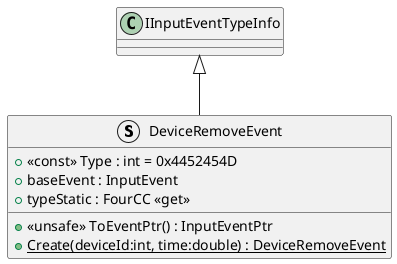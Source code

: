 @startuml
struct DeviceRemoveEvent {
    + <<const>> Type : int = 0x4452454D
    + baseEvent : InputEvent
    + typeStatic : FourCC <<get>>
    + <<unsafe>> ToEventPtr() : InputEventPtr
    + {static} Create(deviceId:int, time:double) : DeviceRemoveEvent
}
IInputEventTypeInfo <|-- DeviceRemoveEvent
@enduml
